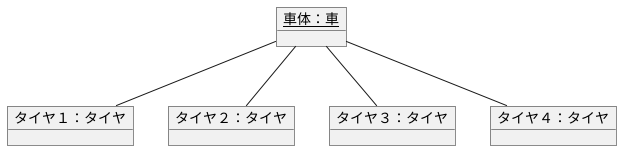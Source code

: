 @startuml
object "<u>車体：車</u>" as t1 

object "タイヤ１：タイヤ" as t2

object "タイヤ２：タイヤ" as t3

object "タイヤ３：タイヤ" as t4

object "タイヤ４：タイヤ" as t5

t1 -- t2
t1 -- t3
t1 -- t4
t1 -- t5
@enduml